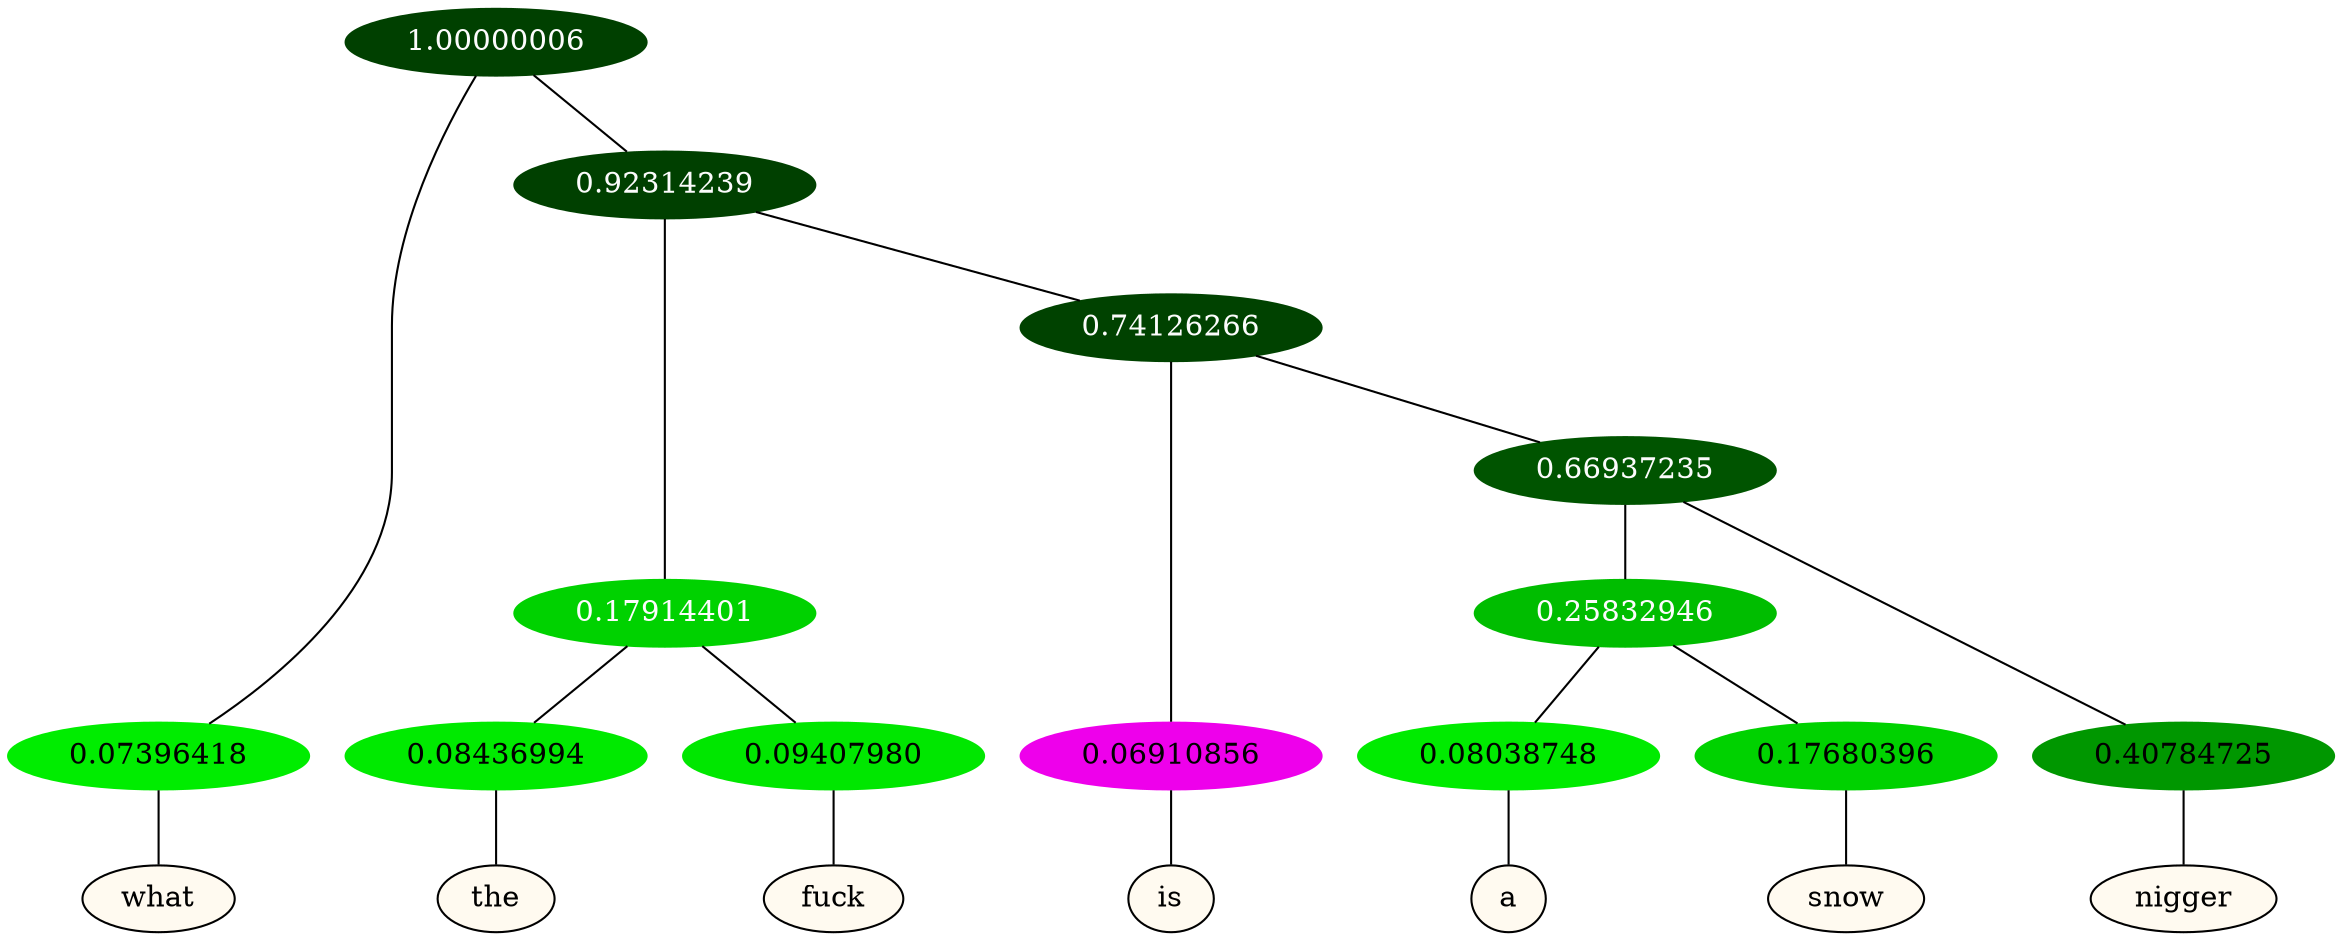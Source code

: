 graph {
	node [format=png height=0.15 nodesep=0.001 ordering=out overlap=prism overlap_scaling=0.01 ranksep=0.001 ratio=0.2 style=filled width=0.15]
	{
		rank=same
		a_w_1 [label=what color=black fillcolor=floralwhite style="filled,solid"]
		a_w_5 [label=the color=black fillcolor=floralwhite style="filled,solid"]
		a_w_6 [label=fuck color=black fillcolor=floralwhite style="filled,solid"]
		a_w_7 [label=is color=black fillcolor=floralwhite style="filled,solid"]
		a_w_11 [label=a color=black fillcolor=floralwhite style="filled,solid"]
		a_w_12 [label=snow color=black fillcolor=floralwhite style="filled,solid"]
		a_w_10 [label=nigger color=black fillcolor=floralwhite style="filled,solid"]
	}
	a_n_1 -- a_w_1
	a_n_5 -- a_w_5
	a_n_6 -- a_w_6
	a_n_7 -- a_w_7
	a_n_11 -- a_w_11
	a_n_12 -- a_w_12
	a_n_10 -- a_w_10
	{
		rank=same
		a_n_1 [label=0.07396418 color="0.334 1.000 0.926" fontcolor=black]
		a_n_5 [label=0.08436994 color="0.334 1.000 0.916" fontcolor=black]
		a_n_6 [label=0.09407980 color="0.334 1.000 0.906" fontcolor=black]
		a_n_7 [label=0.06910856 color="0.835 1.000 0.931" fontcolor=black]
		a_n_11 [label=0.08038748 color="0.334 1.000 0.920" fontcolor=black]
		a_n_12 [label=0.17680396 color="0.334 1.000 0.823" fontcolor=black]
		a_n_10 [label=0.40784725 color="0.334 1.000 0.592" fontcolor=black]
	}
	a_n_0 [label=1.00000006 color="0.334 1.000 0.250" fontcolor=grey99]
	a_n_0 -- a_n_1
	a_n_2 [label=0.92314239 color="0.334 1.000 0.250" fontcolor=grey99]
	a_n_0 -- a_n_2
	a_n_3 [label=0.17914401 color="0.334 1.000 0.821" fontcolor=grey99]
	a_n_2 -- a_n_3
	a_n_4 [label=0.74126266 color="0.334 1.000 0.259" fontcolor=grey99]
	a_n_2 -- a_n_4
	a_n_3 -- a_n_5
	a_n_3 -- a_n_6
	a_n_4 -- a_n_7
	a_n_8 [label=0.66937235 color="0.334 1.000 0.331" fontcolor=grey99]
	a_n_4 -- a_n_8
	a_n_9 [label=0.25832946 color="0.334 1.000 0.742" fontcolor=grey99]
	a_n_8 -- a_n_9
	a_n_8 -- a_n_10
	a_n_9 -- a_n_11
	a_n_9 -- a_n_12
}
